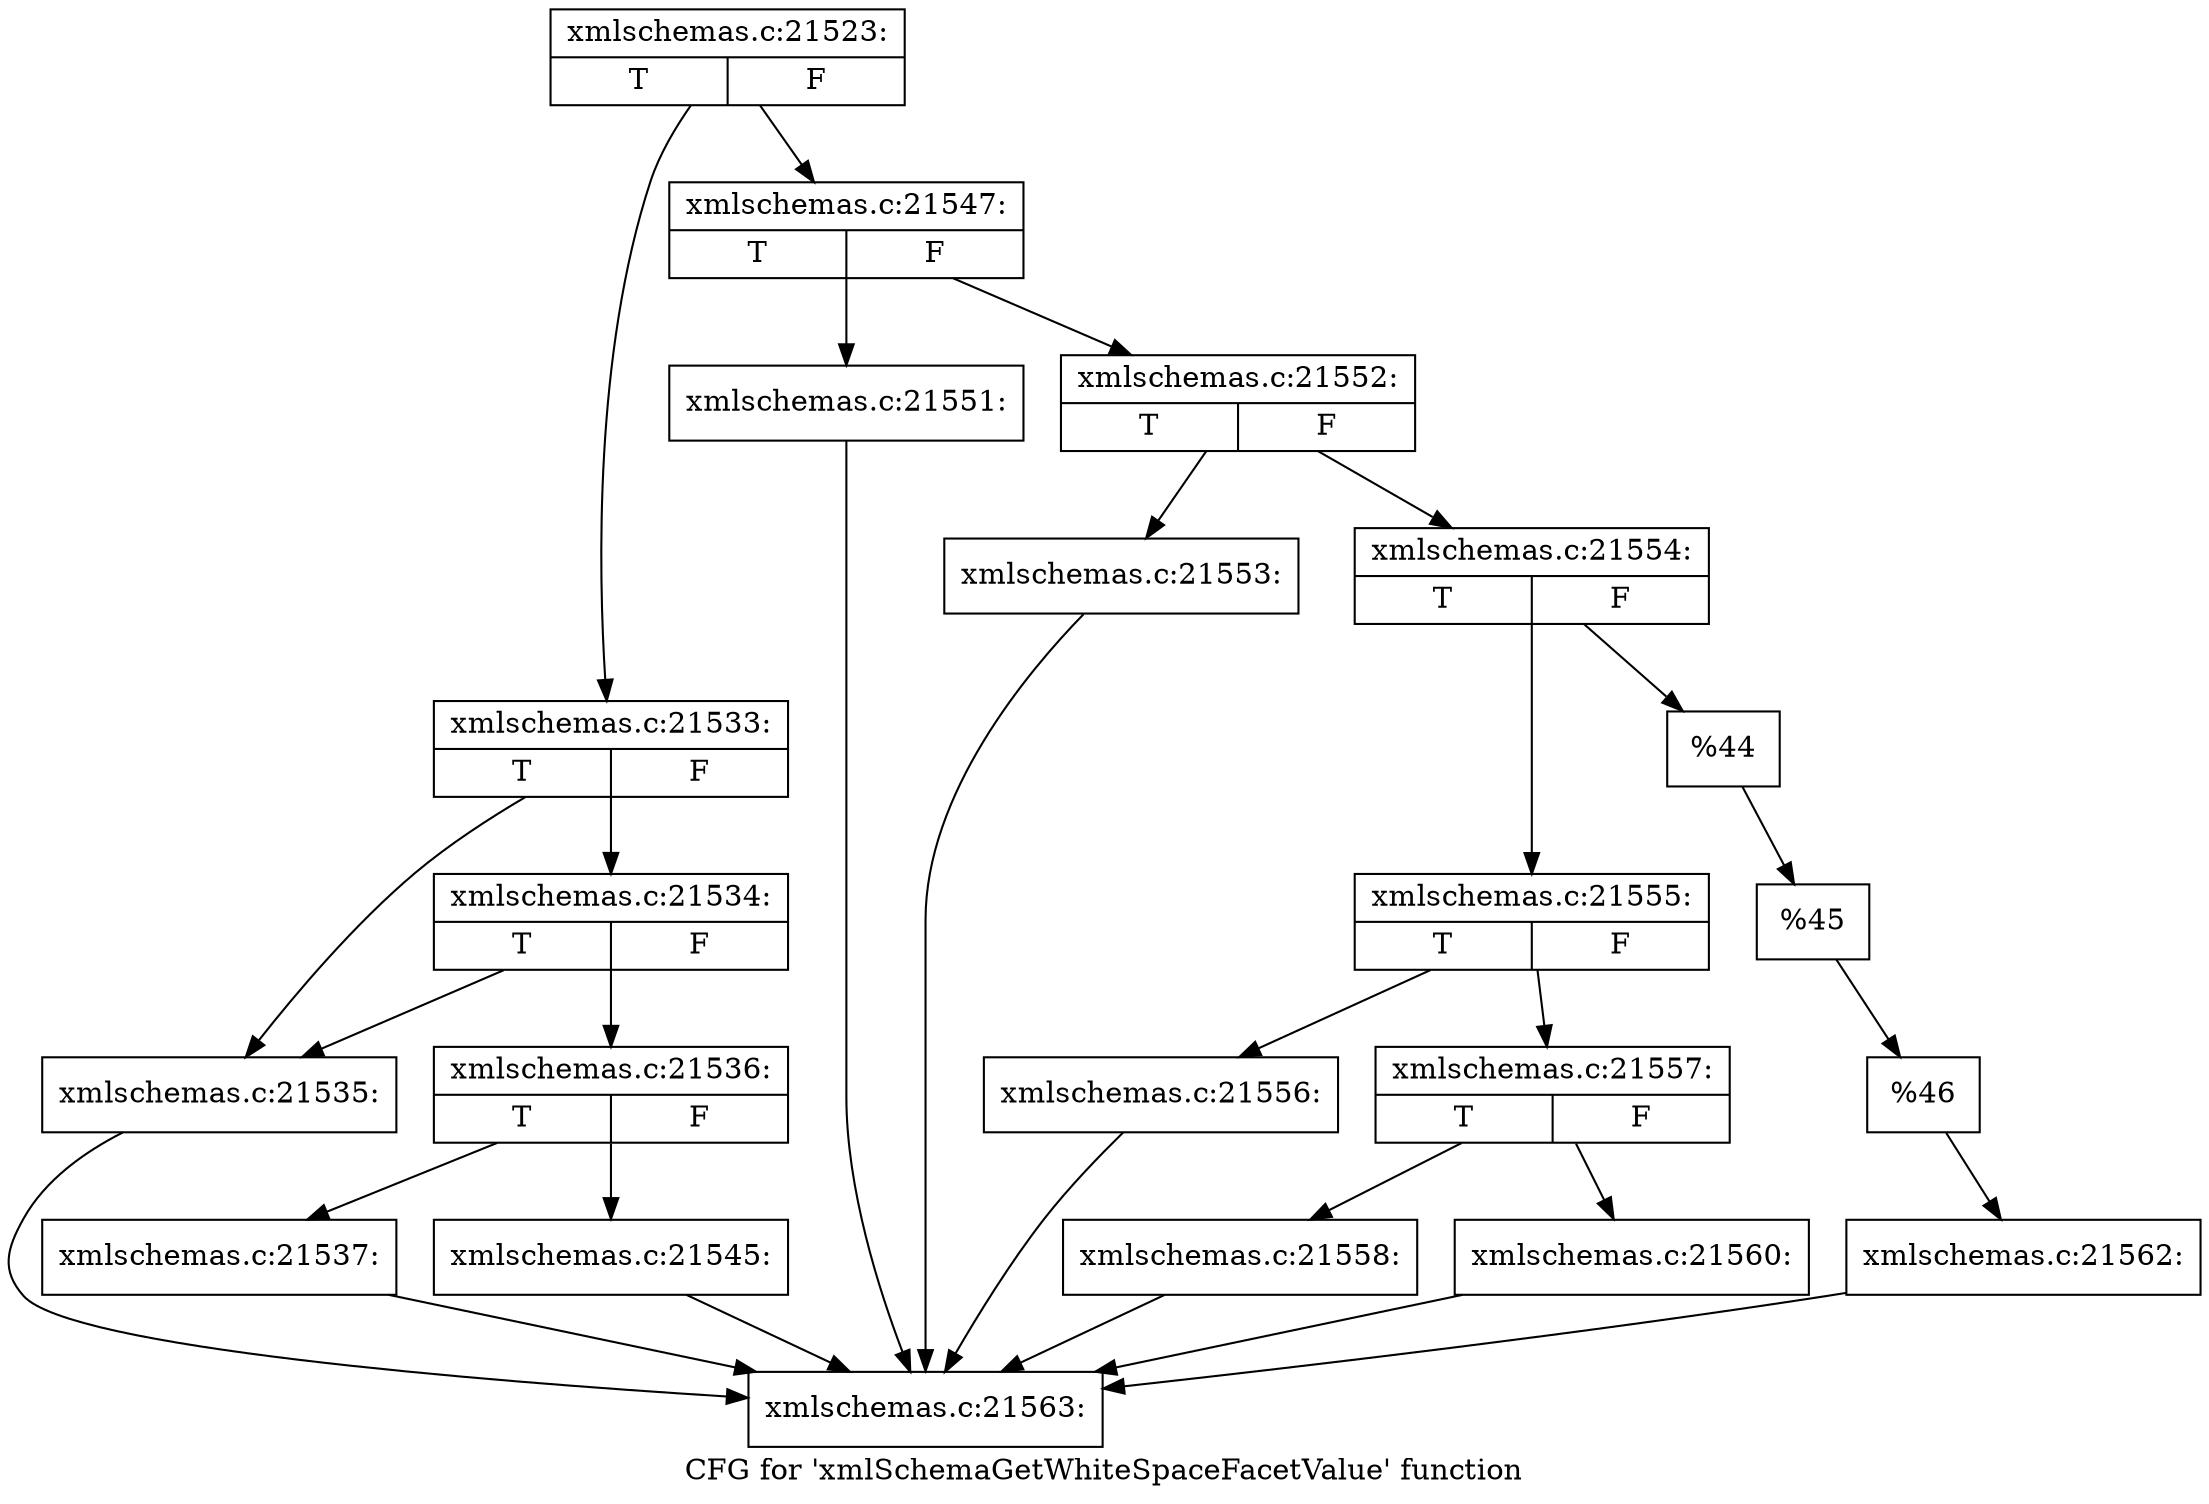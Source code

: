 digraph "CFG for 'xmlSchemaGetWhiteSpaceFacetValue' function" {
	label="CFG for 'xmlSchemaGetWhiteSpaceFacetValue' function";

	Node0x53bbb50 [shape=record,label="{xmlschemas.c:21523:|{<s0>T|<s1>F}}"];
	Node0x53bbb50 -> Node0x53e89e0;
	Node0x53bbb50 -> Node0x53e6cc0;
	Node0x53e89e0 [shape=record,label="{xmlschemas.c:21533:|{<s0>T|<s1>F}}"];
	Node0x53e89e0 -> Node0x53e6280;
	Node0x53e89e0 -> Node0x53e6370;
	Node0x53e6370 [shape=record,label="{xmlschemas.c:21534:|{<s0>T|<s1>F}}"];
	Node0x53e6370 -> Node0x53e6280;
	Node0x53e6370 -> Node0x53e6320;
	Node0x53e6280 [shape=record,label="{xmlschemas.c:21535:}"];
	Node0x53e6280 -> Node0x53e86d0;
	Node0x53e6320 [shape=record,label="{xmlschemas.c:21536:|{<s0>T|<s1>F}}"];
	Node0x53e6320 -> Node0x53e9a60;
	Node0x53e6320 -> Node0x53e9b00;
	Node0x53e9a60 [shape=record,label="{xmlschemas.c:21537:}"];
	Node0x53e9a60 -> Node0x53e86d0;
	Node0x53e9b00 [shape=record,label="{xmlschemas.c:21545:}"];
	Node0x53e9b00 -> Node0x53e86d0;
	Node0x53e6cc0 [shape=record,label="{xmlschemas.c:21547:|{<s0>T|<s1>F}}"];
	Node0x53e6cc0 -> Node0x53e62d0;
	Node0x53e6cc0 -> Node0x53ea3c0;
	Node0x53e62d0 [shape=record,label="{xmlschemas.c:21551:}"];
	Node0x53e62d0 -> Node0x53e86d0;
	Node0x53ea3c0 [shape=record,label="{xmlschemas.c:21552:|{<s0>T|<s1>F}}"];
	Node0x53ea3c0 -> Node0x53eaa10;
	Node0x53ea3c0 -> Node0x53eaab0;
	Node0x53eaa10 [shape=record,label="{xmlschemas.c:21553:}"];
	Node0x53eaa10 -> Node0x53e86d0;
	Node0x53eaab0 [shape=record,label="{xmlschemas.c:21554:|{<s0>T|<s1>F}}"];
	Node0x53eaab0 -> Node0x53eb100;
	Node0x53eaab0 -> Node0x53eb150;
	Node0x53eb100 [shape=record,label="{xmlschemas.c:21555:|{<s0>T|<s1>F}}"];
	Node0x53eb100 -> Node0x53eb5d0;
	Node0x53eb100 -> Node0x53eb670;
	Node0x53eb5d0 [shape=record,label="{xmlschemas.c:21556:}"];
	Node0x53eb5d0 -> Node0x53e86d0;
	Node0x53eb670 [shape=record,label="{xmlschemas.c:21557:|{<s0>T|<s1>F}}"];
	Node0x53eb670 -> Node0x53ebc80;
	Node0x53eb670 -> Node0x53ebd20;
	Node0x53ebc80 [shape=record,label="{xmlschemas.c:21558:}"];
	Node0x53ebc80 -> Node0x53e86d0;
	Node0x53ebd20 [shape=record,label="{xmlschemas.c:21560:}"];
	Node0x53ebd20 -> Node0x53e86d0;
	Node0x53eb150 [shape=record,label="{%44}"];
	Node0x53eb150 -> Node0x53eaa60;
	Node0x53eaa60 [shape=record,label="{%45}"];
	Node0x53eaa60 -> Node0x53e9ab0;
	Node0x53e9ab0 [shape=record,label="{%46}"];
	Node0x53e9ab0 -> Node0x53e6c70;
	Node0x53e6c70 [shape=record,label="{xmlschemas.c:21562:}"];
	Node0x53e6c70 -> Node0x53e86d0;
	Node0x53e86d0 [shape=record,label="{xmlschemas.c:21563:}"];
}
